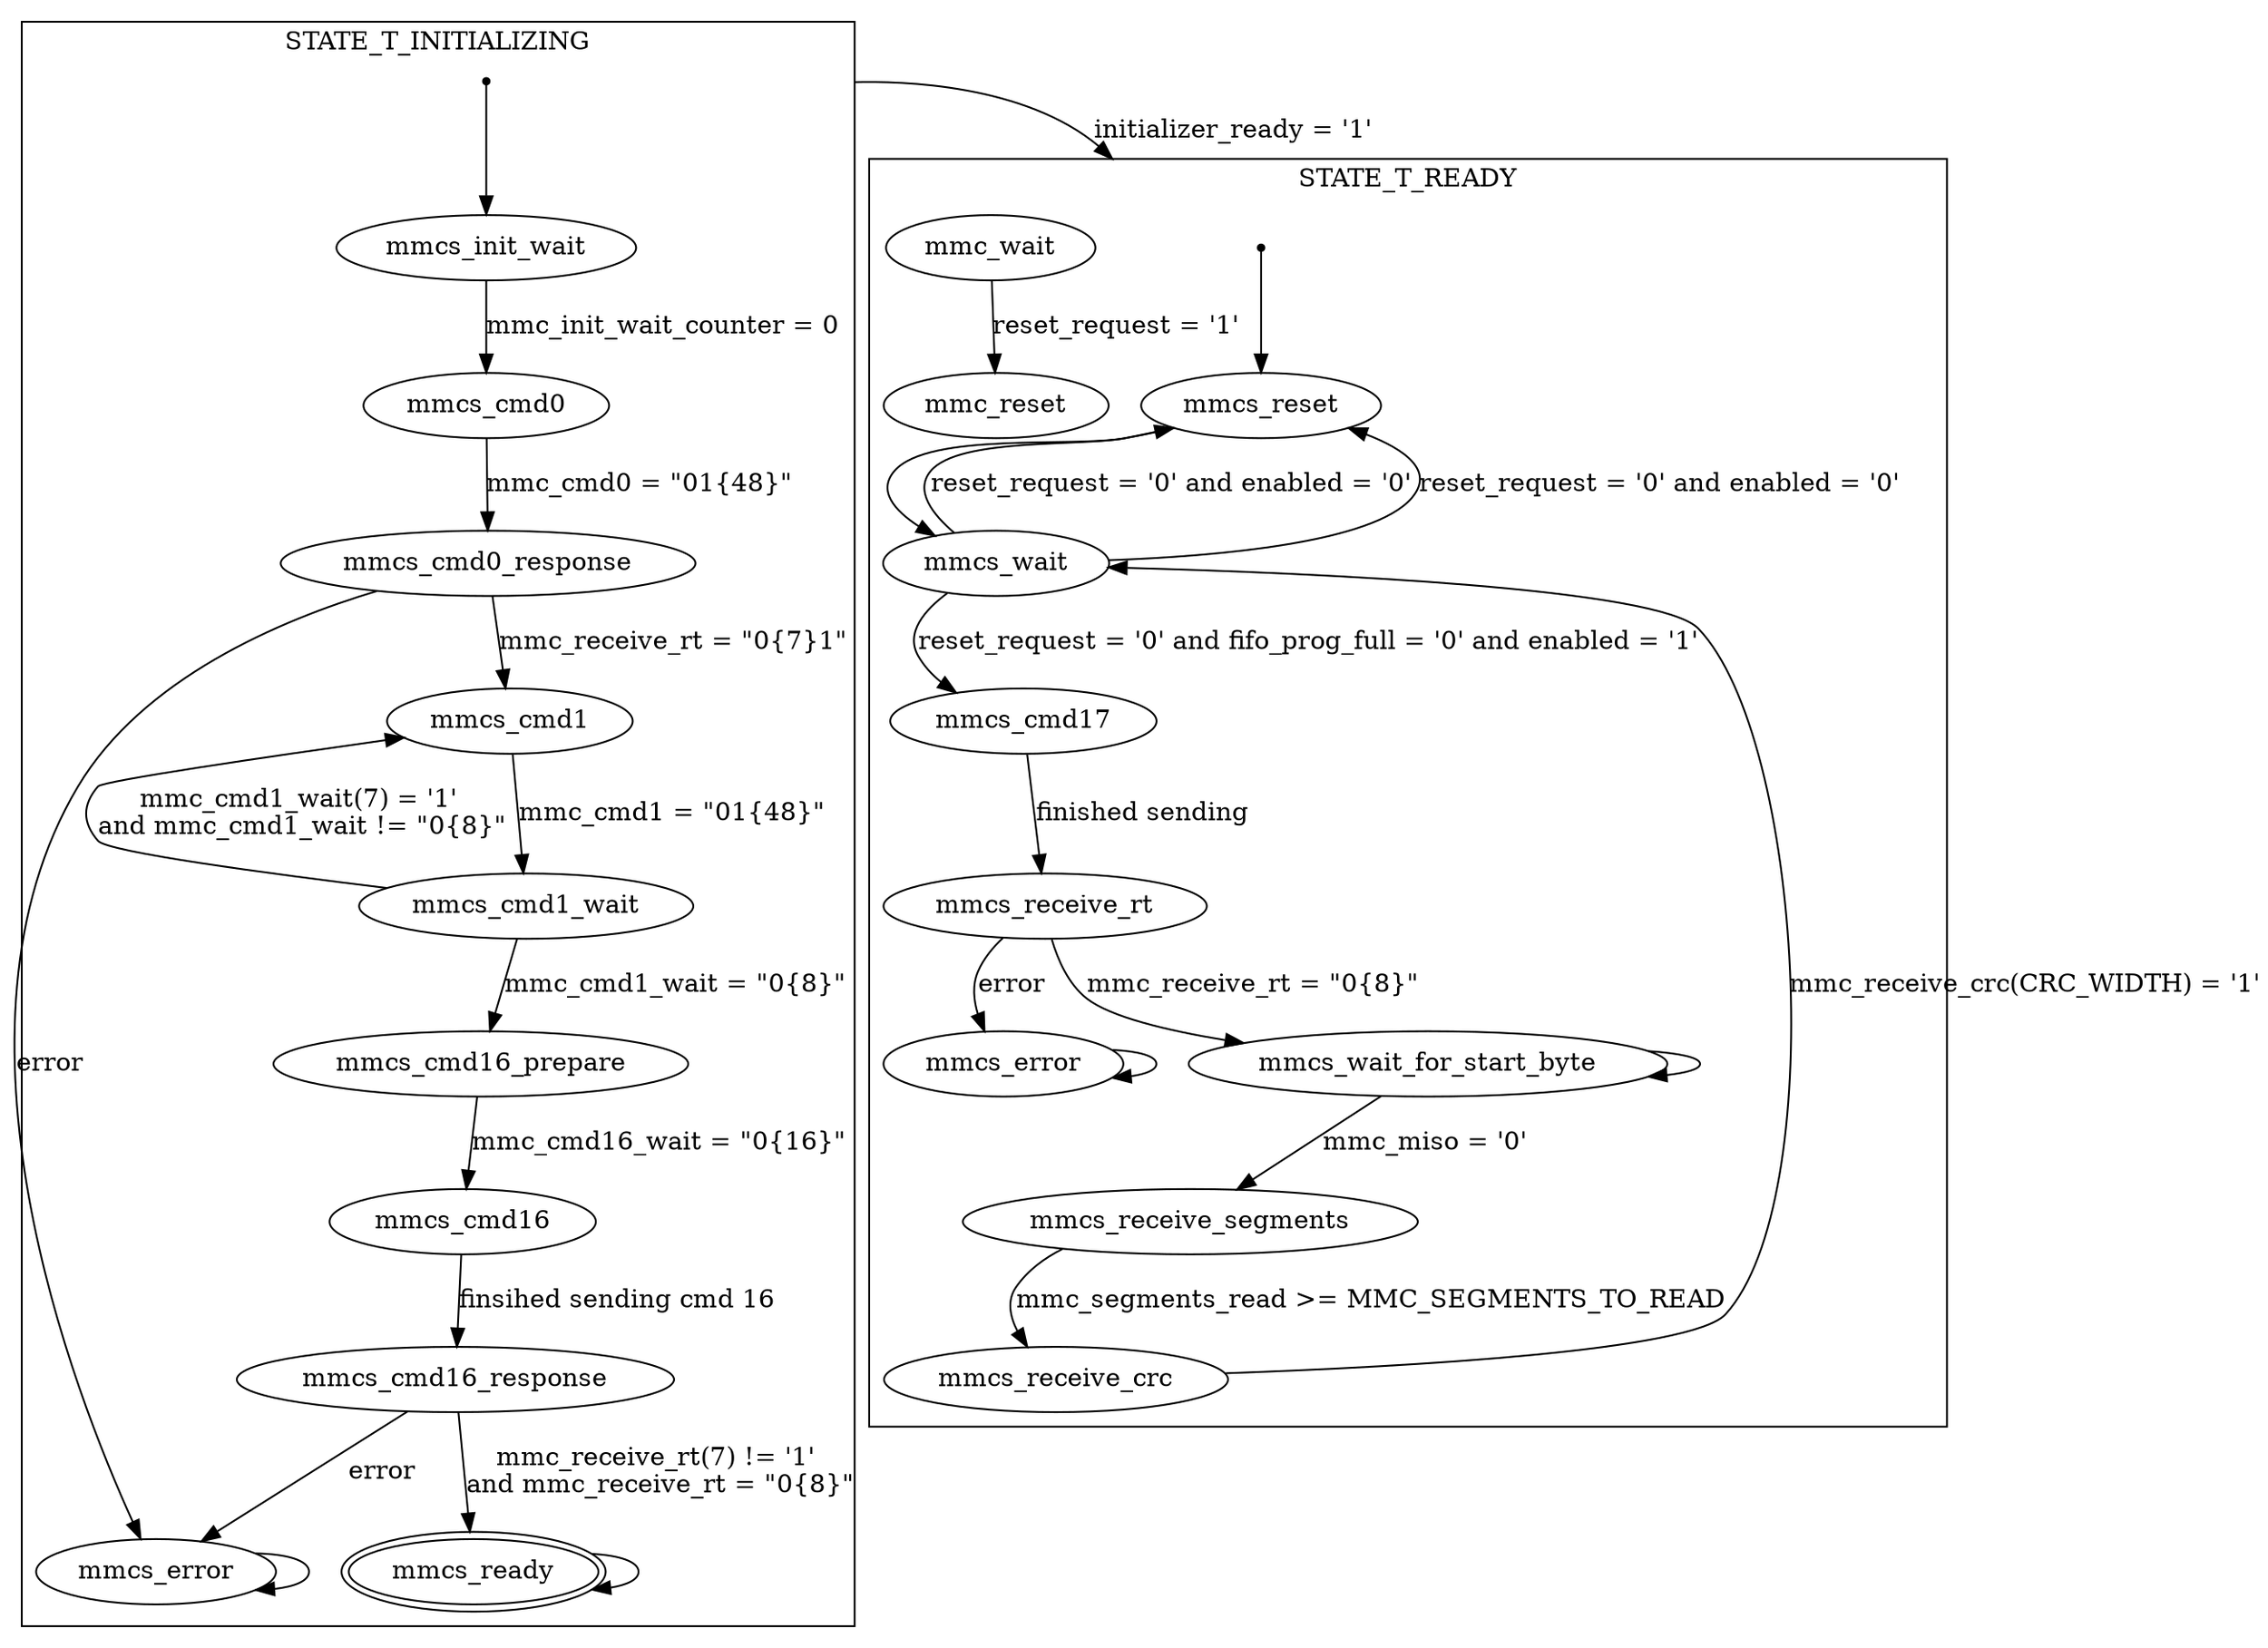 digraph G {
	graph [compound=true];

	start0 [shape=point];
	start1 [shape=point];
	mmcs_ready [peripheries=2];

	DUMMY_0 -> DUMMY_1 [ltail=cluster_0 lhead=cluster_1 label="initializer_ready = '1'"];

	subgraph cluster_0 {
		label = "STATE_T_INITIALIZING";

		DUMMY_0 [shape=point style=invis]
		mmcs_error_initializer [label=mmcs_error];

		subgraph master {
			edge[weight=2]
			start0 -> mmcs_init_wait 
			mmcs_init_wait -> mmcs_cmd0 [label="mmc_init_wait_counter = 0"] 
			mmcs_cmd0 -> mmcs_cmd0_response [label="mmc_cmd0 = \"01{48}\""]
			mmcs_cmd0_response -> mmcs_cmd1 [label="mmc_receive_rt = \"0{7}1\""] 
			mmcs_cmd1 -> mmcs_cmd1_wait [label="mmc_cmd1 = \"01{48}\""]
			mmcs_cmd1_wait -> mmcs_cmd16_prepare [label="mmc_cmd1_wait = \"0{8}\""]
			mmcs_cmd16_prepare -> mmcs_cmd16 [label="mmc_cmd16_wait = \"0{16}\""]
			mmcs_cmd16 -> mmcs_cmd16_response [label="finsihed sending cmd 16"]
			mmcs_cmd16_response-> mmcs_ready [label="mmc_receive_rt(7) != '1' \nand mmc_receive_rt = \"0{8}\""];
			mmcs_ready -> mmcs_ready;
		}

		//{rank=same; start0 mmcs_init_wait mmcs_cmd0 mmcs_cmd0_response mmcs_cmd1 mmcs_cmd1_wait 
		//	mmcs_cmd16_prepare mmcs_cmd16 mmcs_cmd16_response mmcs_ready}

		subgraph branch {
			edge[weight=0]
			mmcs_cmd1_wait -> mmcs_cmd1 [label="mmc_cmd1_wait(7) = '1' \nand mmc_cmd1_wait != \"0{8}\""]

			mmcs_cmd16_response -> mmcs_error_initializer [label="error"];
			mmcs_cmd0_response -> mmcs_error_initializer [label="error"];
			mmcs_error_initializer -> mmcs_error_initializer;
		}
	}

	subgraph cluster_1 {
		label = "STATE_T_READY";

		DUMMY_1 [shape=point style=invis]

		mmcs_error_reader [label=mmcs_error];

		edge[weight=2]
		start1 -> mmcs_reset
		mmcs_reset -> mmcs_wait
		mmcs_wait -> mmcs_cmd17 [label="reset_request = '0' and fifo_prog_full = '0' and enabled = '1'"]
		mmcs_cmd17 -> mmcs_receive_rt [label="finished sending"]
		mmcs_receive_rt -> mmcs_wait_for_start_byte [label="mmc_receive_rt = \"0{8}\""]
		mmcs_wait_for_start_byte -> mmcs_receive_segments [label="mmc_miso = '0'"]
		mmcs_receive_segments -> mmcs_receive_crc [label="mmc_segments_read >= MMC_SEGMENTS_TO_READ"]

		//{rank=same; start1 mmcs_reset mcs_wait mmcs_cmd17 mmcs_receive_rt mmcs_wait_for_start_byte 
		//	mmcs_receive_segments mmcs_receive_crc mmcs_wait}

		edge[weight=1]

		mmcs_wait -> mmcs_reset [label="reset_request = '0' and enabled = '0'"]
		mmcs_wait -> mmcs_reset [label="reset_request = '0' and enabled = '0'"] 
		mmc_wait -> mmc_reset [label="reset_request = '1'"]
		mmcs_receive_crc -> mmcs_wait [label="mmc_receive_crc(CRC_WIDTH) = '1'"]
		
		mmcs_wait_for_start_byte -> mmcs_wait_for_start_byte;
		mmcs_receive_rt -> mmcs_error_reader [label="error"];
		mmcs_error_reader -> mmcs_error_reader;
	}
}
